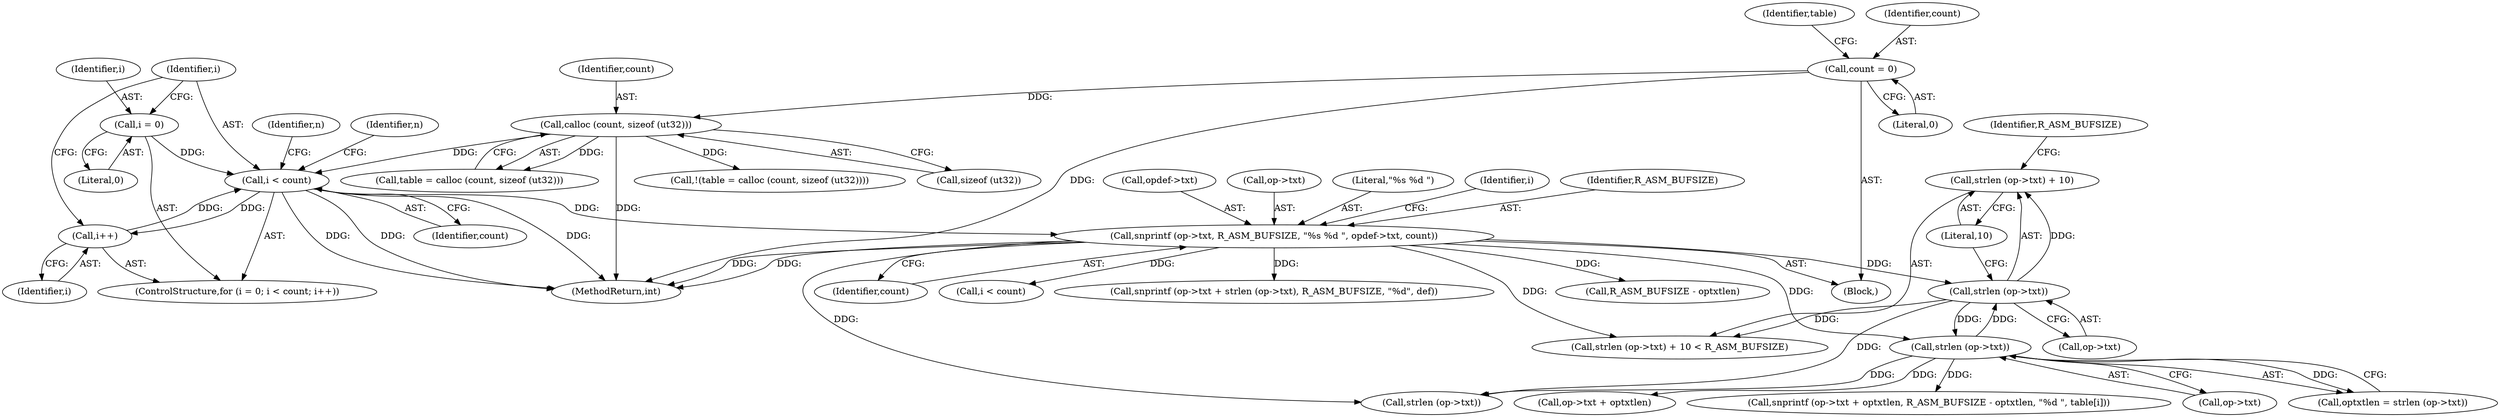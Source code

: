 digraph "0_radare2_52b1526443c1f433087928291d1c3d37a5600515@API" {
"1000583" [label="(Call,strlen (op->txt) + 10)"];
"1000584" [label="(Call,strlen (op->txt))"];
"1000564" [label="(Call,snprintf (op->txt, R_ASM_BUFSIZE, \"%s %d \", opdef->txt, count))"];
"1000494" [label="(Call,i < count)"];
"1000497" [label="(Call,i++)"];
"1000491" [label="(Call,i = 0)"];
"1000475" [label="(Call,calloc (count, sizeof (ut32)))"];
"1000437" [label="(Call,count = 0)"];
"1000596" [label="(Call,strlen (op->txt))"];
"1000613" [label="(Call,snprintf (op->txt + strlen (op->txt), R_ASM_BUFSIZE, \"%d\", def))"];
"1000497" [label="(Call,i++)"];
"1000589" [label="(Identifier,R_ASM_BUFSIZE)"];
"1000491" [label="(Call,i = 0)"];
"1000501" [label="(Identifier,n)"];
"1000601" [label="(Call,op->txt + optxtlen)"];
"1000492" [label="(Identifier,i)"];
"1000494" [label="(Call,i < count)"];
"1000532" [label="(Identifier,n)"];
"1000475" [label="(Call,calloc (count, sizeof (ut32)))"];
"1000606" [label="(Call,R_ASM_BUFSIZE - optxtlen)"];
"1000476" [label="(Identifier,count)"];
"1000618" [label="(Call,strlen (op->txt))"];
"1000496" [label="(Identifier,count)"];
"1000498" [label="(Identifier,i)"];
"1000490" [label="(ControlStructure,for (i = 0; i < count; i++))"];
"1000565" [label="(Call,op->txt)"];
"1000435" [label="(Block,)"];
"1000584" [label="(Call,strlen (op->txt))"];
"1000437" [label="(Call,count = 0)"];
"1000473" [label="(Call,table = calloc (count, sizeof (ut32)))"];
"1001086" [label="(MethodReturn,int)"];
"1000472" [label="(Call,!(table = calloc (count, sizeof (ut32))))"];
"1000439" [label="(Literal,0)"];
"1000585" [label="(Call,op->txt)"];
"1000564" [label="(Call,snprintf (op->txt, R_ASM_BUFSIZE, \"%s %d \", opdef->txt, count))"];
"1000569" [label="(Literal,\"%s %d \")"];
"1000576" [label="(Identifier,i)"];
"1000583" [label="(Call,strlen (op->txt) + 10)"];
"1000600" [label="(Call,snprintf (op->txt + optxtlen, R_ASM_BUFSIZE - optxtlen, \"%d \", table[i]))"];
"1000477" [label="(Call,sizeof (ut32))"];
"1000582" [label="(Call,strlen (op->txt) + 10 < R_ASM_BUFSIZE)"];
"1000588" [label="(Literal,10)"];
"1000568" [label="(Identifier,R_ASM_BUFSIZE)"];
"1000597" [label="(Call,op->txt)"];
"1000573" [label="(Identifier,count)"];
"1000442" [label="(Identifier,table)"];
"1000438" [label="(Identifier,count)"];
"1000596" [label="(Call,strlen (op->txt))"];
"1000495" [label="(Identifier,i)"];
"1000594" [label="(Call,optxtlen = strlen (op->txt))"];
"1000493" [label="(Literal,0)"];
"1000579" [label="(Call,i < count)"];
"1000570" [label="(Call,opdef->txt)"];
"1000583" -> "1000582"  [label="AST: "];
"1000583" -> "1000588"  [label="CFG: "];
"1000584" -> "1000583"  [label="AST: "];
"1000588" -> "1000583"  [label="AST: "];
"1000589" -> "1000583"  [label="CFG: "];
"1000584" -> "1000583"  [label="DDG: "];
"1000584" -> "1000585"  [label="CFG: "];
"1000585" -> "1000584"  [label="AST: "];
"1000588" -> "1000584"  [label="CFG: "];
"1000584" -> "1000582"  [label="DDG: "];
"1000564" -> "1000584"  [label="DDG: "];
"1000596" -> "1000584"  [label="DDG: "];
"1000584" -> "1000596"  [label="DDG: "];
"1000584" -> "1000618"  [label="DDG: "];
"1000564" -> "1000435"  [label="AST: "];
"1000564" -> "1000573"  [label="CFG: "];
"1000565" -> "1000564"  [label="AST: "];
"1000568" -> "1000564"  [label="AST: "];
"1000569" -> "1000564"  [label="AST: "];
"1000570" -> "1000564"  [label="AST: "];
"1000573" -> "1000564"  [label="AST: "];
"1000576" -> "1000564"  [label="CFG: "];
"1000564" -> "1001086"  [label="DDG: "];
"1000564" -> "1001086"  [label="DDG: "];
"1000494" -> "1000564"  [label="DDG: "];
"1000564" -> "1000579"  [label="DDG: "];
"1000564" -> "1000582"  [label="DDG: "];
"1000564" -> "1000596"  [label="DDG: "];
"1000564" -> "1000606"  [label="DDG: "];
"1000564" -> "1000618"  [label="DDG: "];
"1000564" -> "1000613"  [label="DDG: "];
"1000494" -> "1000490"  [label="AST: "];
"1000494" -> "1000496"  [label="CFG: "];
"1000495" -> "1000494"  [label="AST: "];
"1000496" -> "1000494"  [label="AST: "];
"1000501" -> "1000494"  [label="CFG: "];
"1000532" -> "1000494"  [label="CFG: "];
"1000494" -> "1001086"  [label="DDG: "];
"1000494" -> "1001086"  [label="DDG: "];
"1000494" -> "1001086"  [label="DDG: "];
"1000497" -> "1000494"  [label="DDG: "];
"1000491" -> "1000494"  [label="DDG: "];
"1000475" -> "1000494"  [label="DDG: "];
"1000494" -> "1000497"  [label="DDG: "];
"1000497" -> "1000490"  [label="AST: "];
"1000497" -> "1000498"  [label="CFG: "];
"1000498" -> "1000497"  [label="AST: "];
"1000495" -> "1000497"  [label="CFG: "];
"1000491" -> "1000490"  [label="AST: "];
"1000491" -> "1000493"  [label="CFG: "];
"1000492" -> "1000491"  [label="AST: "];
"1000493" -> "1000491"  [label="AST: "];
"1000495" -> "1000491"  [label="CFG: "];
"1000475" -> "1000473"  [label="AST: "];
"1000475" -> "1000477"  [label="CFG: "];
"1000476" -> "1000475"  [label="AST: "];
"1000477" -> "1000475"  [label="AST: "];
"1000473" -> "1000475"  [label="CFG: "];
"1000475" -> "1001086"  [label="DDG: "];
"1000475" -> "1000472"  [label="DDG: "];
"1000475" -> "1000473"  [label="DDG: "];
"1000437" -> "1000475"  [label="DDG: "];
"1000437" -> "1000435"  [label="AST: "];
"1000437" -> "1000439"  [label="CFG: "];
"1000438" -> "1000437"  [label="AST: "];
"1000439" -> "1000437"  [label="AST: "];
"1000442" -> "1000437"  [label="CFG: "];
"1000437" -> "1001086"  [label="DDG: "];
"1000596" -> "1000594"  [label="AST: "];
"1000596" -> "1000597"  [label="CFG: "];
"1000597" -> "1000596"  [label="AST: "];
"1000594" -> "1000596"  [label="CFG: "];
"1000596" -> "1000594"  [label="DDG: "];
"1000596" -> "1000600"  [label="DDG: "];
"1000596" -> "1000601"  [label="DDG: "];
"1000596" -> "1000618"  [label="DDG: "];
}
